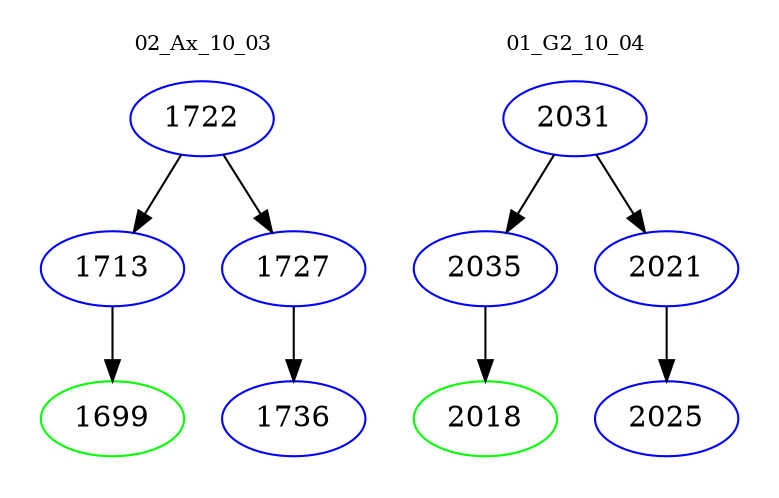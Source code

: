 digraph{
subgraph cluster_0 {
color = white
label = "02_Ax_10_03";
fontsize=10;
T0_1722 [label="1722", color="blue"]
T0_1722 -> T0_1713 [color="black"]
T0_1713 [label="1713", color="blue"]
T0_1713 -> T0_1699 [color="black"]
T0_1699 [label="1699", color="green"]
T0_1722 -> T0_1727 [color="black"]
T0_1727 [label="1727", color="blue"]
T0_1727 -> T0_1736 [color="black"]
T0_1736 [label="1736", color="blue"]
}
subgraph cluster_1 {
color = white
label = "01_G2_10_04";
fontsize=10;
T1_2031 [label="2031", color="blue"]
T1_2031 -> T1_2035 [color="black"]
T1_2035 [label="2035", color="blue"]
T1_2035 -> T1_2018 [color="black"]
T1_2018 [label="2018", color="green"]
T1_2031 -> T1_2021 [color="black"]
T1_2021 [label="2021", color="blue"]
T1_2021 -> T1_2025 [color="black"]
T1_2025 [label="2025", color="blue"]
}
}
